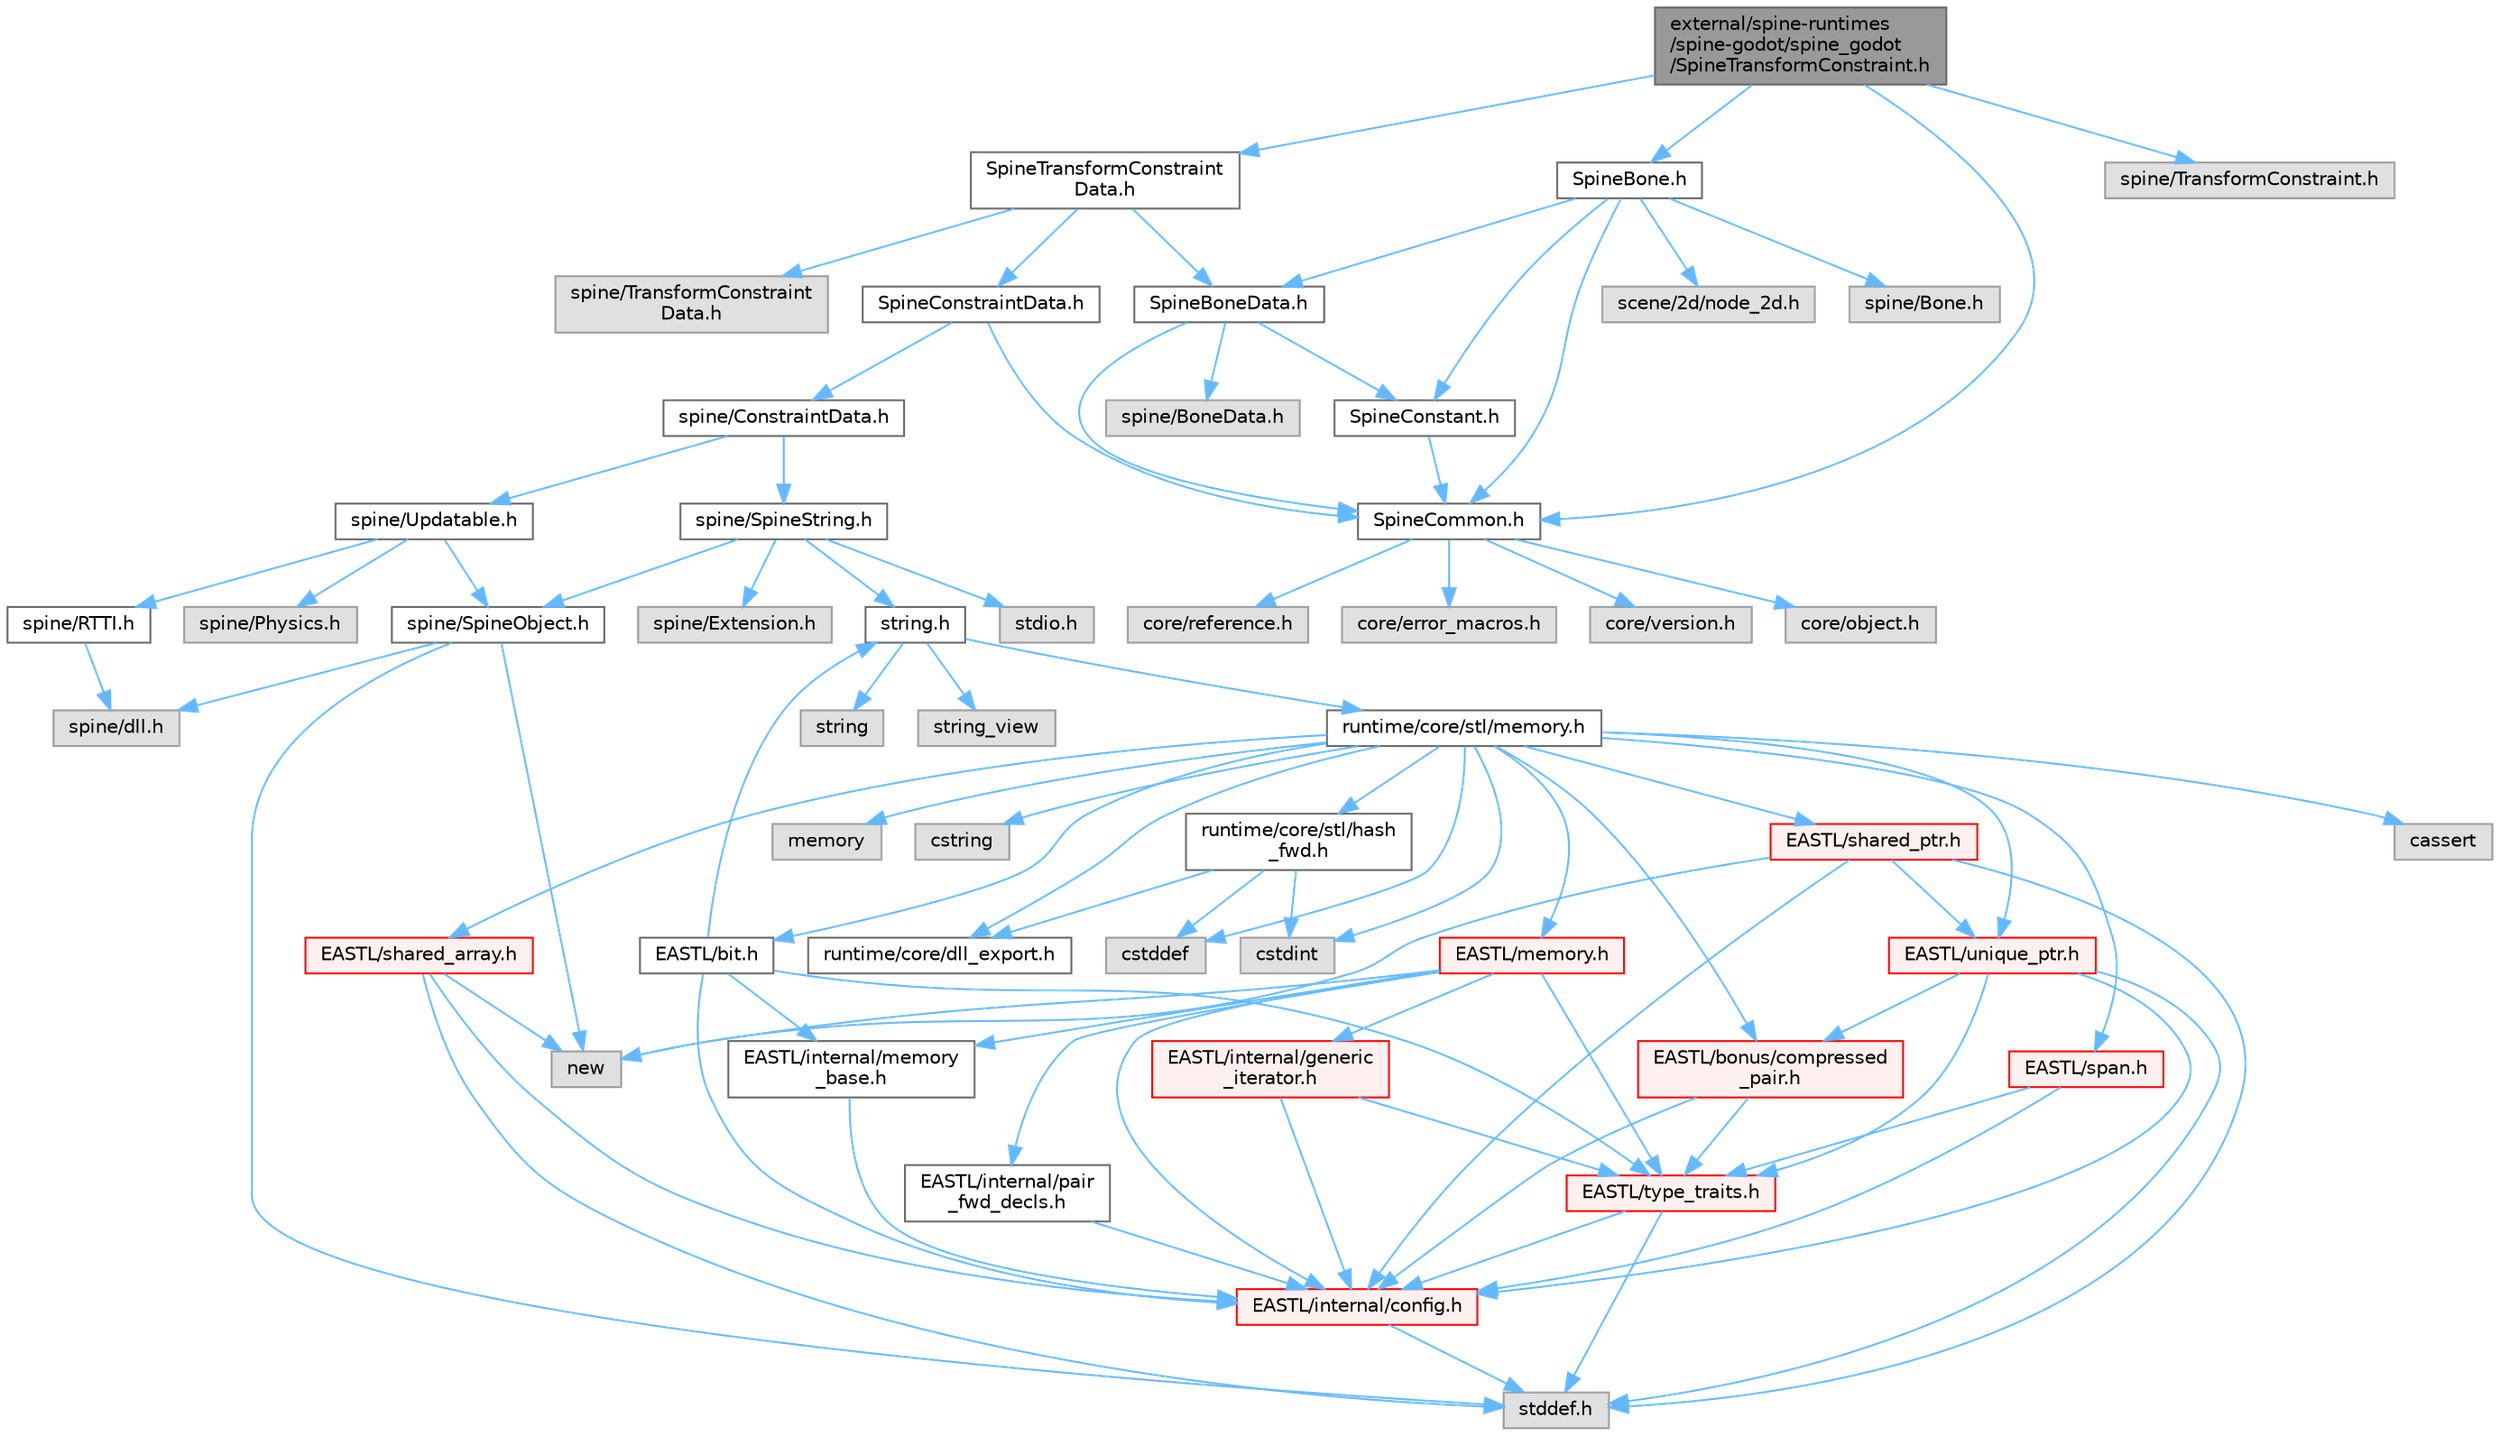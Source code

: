digraph "external/spine-runtimes/spine-godot/spine_godot/SpineTransformConstraint.h"
{
 // LATEX_PDF_SIZE
  bgcolor="transparent";
  edge [fontname=Helvetica,fontsize=10,labelfontname=Helvetica,labelfontsize=10];
  node [fontname=Helvetica,fontsize=10,shape=box,height=0.2,width=0.4];
  Node1 [id="Node000001",label="external/spine-runtimes\l/spine-godot/spine_godot\l/SpineTransformConstraint.h",height=0.2,width=0.4,color="gray40", fillcolor="grey60", style="filled", fontcolor="black",tooltip=" "];
  Node1 -> Node2 [id="edge88_Node000001_Node000002",color="steelblue1",style="solid",tooltip=" "];
  Node2 [id="Node000002",label="SpineCommon.h",height=0.2,width=0.4,color="grey40", fillcolor="white", style="filled",URL="$_spine_common_8h.html",tooltip=" "];
  Node2 -> Node3 [id="edge89_Node000002_Node000003",color="steelblue1",style="solid",tooltip=" "];
  Node3 [id="Node000003",label="core/version.h",height=0.2,width=0.4,color="grey60", fillcolor="#E0E0E0", style="filled",tooltip=" "];
  Node2 -> Node4 [id="edge90_Node000002_Node000004",color="steelblue1",style="solid",tooltip=" "];
  Node4 [id="Node000004",label="core/object.h",height=0.2,width=0.4,color="grey60", fillcolor="#E0E0E0", style="filled",tooltip=" "];
  Node2 -> Node5 [id="edge91_Node000002_Node000005",color="steelblue1",style="solid",tooltip=" "];
  Node5 [id="Node000005",label="core/reference.h",height=0.2,width=0.4,color="grey60", fillcolor="#E0E0E0", style="filled",tooltip=" "];
  Node2 -> Node6 [id="edge92_Node000002_Node000006",color="steelblue1",style="solid",tooltip=" "];
  Node6 [id="Node000006",label="core/error_macros.h",height=0.2,width=0.4,color="grey60", fillcolor="#E0E0E0", style="filled",tooltip=" "];
  Node1 -> Node7 [id="edge93_Node000001_Node000007",color="steelblue1",style="solid",tooltip=" "];
  Node7 [id="Node000007",label="SpineTransformConstraint\lData.h",height=0.2,width=0.4,color="grey40", fillcolor="white", style="filled",URL="$_spine_transform_constraint_data_8h.html",tooltip=" "];
  Node7 -> Node8 [id="edge94_Node000007_Node000008",color="steelblue1",style="solid",tooltip=" "];
  Node8 [id="Node000008",label="SpineConstraintData.h",height=0.2,width=0.4,color="grey40", fillcolor="white", style="filled",URL="$_spine_constraint_data_8h.html",tooltip=" "];
  Node8 -> Node2 [id="edge95_Node000008_Node000002",color="steelblue1",style="solid",tooltip=" "];
  Node8 -> Node9 [id="edge96_Node000008_Node000009",color="steelblue1",style="solid",tooltip=" "];
  Node9 [id="Node000009",label="spine/ConstraintData.h",height=0.2,width=0.4,color="grey40", fillcolor="white", style="filled",URL="$_constraint_data_8h.html",tooltip=" "];
  Node9 -> Node10 [id="edge97_Node000009_Node000010",color="steelblue1",style="solid",tooltip=" "];
  Node10 [id="Node000010",label="spine/Updatable.h",height=0.2,width=0.4,color="grey40", fillcolor="white", style="filled",URL="$_updatable_8h.html",tooltip=" "];
  Node10 -> Node11 [id="edge98_Node000010_Node000011",color="steelblue1",style="solid",tooltip=" "];
  Node11 [id="Node000011",label="spine/RTTI.h",height=0.2,width=0.4,color="grey40", fillcolor="white", style="filled",URL="$_r_t_t_i_8h.html",tooltip=" "];
  Node11 -> Node12 [id="edge99_Node000011_Node000012",color="steelblue1",style="solid",tooltip=" "];
  Node12 [id="Node000012",label="spine/dll.h",height=0.2,width=0.4,color="grey60", fillcolor="#E0E0E0", style="filled",tooltip=" "];
  Node10 -> Node13 [id="edge100_Node000010_Node000013",color="steelblue1",style="solid",tooltip=" "];
  Node13 [id="Node000013",label="spine/SpineObject.h",height=0.2,width=0.4,color="grey40", fillcolor="white", style="filled",URL="$_spine_object_8h.html",tooltip=" "];
  Node13 -> Node14 [id="edge101_Node000013_Node000014",color="steelblue1",style="solid",tooltip=" "];
  Node14 [id="Node000014",label="new",height=0.2,width=0.4,color="grey60", fillcolor="#E0E0E0", style="filled",tooltip=" "];
  Node13 -> Node15 [id="edge102_Node000013_Node000015",color="steelblue1",style="solid",tooltip=" "];
  Node15 [id="Node000015",label="stddef.h",height=0.2,width=0.4,color="grey60", fillcolor="#E0E0E0", style="filled",tooltip=" "];
  Node13 -> Node12 [id="edge103_Node000013_Node000012",color="steelblue1",style="solid",tooltip=" "];
  Node10 -> Node16 [id="edge104_Node000010_Node000016",color="steelblue1",style="solid",tooltip=" "];
  Node16 [id="Node000016",label="spine/Physics.h",height=0.2,width=0.4,color="grey60", fillcolor="#E0E0E0", style="filled",tooltip=" "];
  Node9 -> Node17 [id="edge105_Node000009_Node000017",color="steelblue1",style="solid",tooltip=" "];
  Node17 [id="Node000017",label="spine/SpineString.h",height=0.2,width=0.4,color="grey40", fillcolor="white", style="filled",URL="$_spine_string_8h.html",tooltip=" "];
  Node17 -> Node13 [id="edge106_Node000017_Node000013",color="steelblue1",style="solid",tooltip=" "];
  Node17 -> Node18 [id="edge107_Node000017_Node000018",color="steelblue1",style="solid",tooltip=" "];
  Node18 [id="Node000018",label="spine/Extension.h",height=0.2,width=0.4,color="grey60", fillcolor="#E0E0E0", style="filled",tooltip=" "];
  Node17 -> Node19 [id="edge108_Node000017_Node000019",color="steelblue1",style="solid",tooltip=" "];
  Node19 [id="Node000019",label="string.h",height=0.2,width=0.4,color="grey40", fillcolor="white", style="filled",URL="$string_8h.html",tooltip=" "];
  Node19 -> Node20 [id="edge109_Node000019_Node000020",color="steelblue1",style="solid",tooltip=" "];
  Node20 [id="Node000020",label="string",height=0.2,width=0.4,color="grey60", fillcolor="#E0E0E0", style="filled",tooltip=" "];
  Node19 -> Node21 [id="edge110_Node000019_Node000021",color="steelblue1",style="solid",tooltip=" "];
  Node21 [id="Node000021",label="string_view",height=0.2,width=0.4,color="grey60", fillcolor="#E0E0E0", style="filled",tooltip=" "];
  Node19 -> Node22 [id="edge111_Node000019_Node000022",color="steelblue1",style="solid",tooltip=" "];
  Node22 [id="Node000022",label="runtime/core/stl/memory.h",height=0.2,width=0.4,color="grey40", fillcolor="white", style="filled",URL="$runtime_2core_2stl_2memory_8h.html",tooltip=" "];
  Node22 -> Node23 [id="edge112_Node000022_Node000023",color="steelblue1",style="solid",tooltip=" "];
  Node23 [id="Node000023",label="cstddef",height=0.2,width=0.4,color="grey60", fillcolor="#E0E0E0", style="filled",tooltip=" "];
  Node22 -> Node24 [id="edge113_Node000022_Node000024",color="steelblue1",style="solid",tooltip=" "];
  Node24 [id="Node000024",label="cstdint",height=0.2,width=0.4,color="grey60", fillcolor="#E0E0E0", style="filled",tooltip=" "];
  Node22 -> Node25 [id="edge114_Node000022_Node000025",color="steelblue1",style="solid",tooltip=" "];
  Node25 [id="Node000025",label="cassert",height=0.2,width=0.4,color="grey60", fillcolor="#E0E0E0", style="filled",tooltip=" "];
  Node22 -> Node26 [id="edge115_Node000022_Node000026",color="steelblue1",style="solid",tooltip=" "];
  Node26 [id="Node000026",label="memory",height=0.2,width=0.4,color="grey60", fillcolor="#E0E0E0", style="filled",tooltip=" "];
  Node22 -> Node27 [id="edge116_Node000022_Node000027",color="steelblue1",style="solid",tooltip=" "];
  Node27 [id="Node000027",label="cstring",height=0.2,width=0.4,color="grey60", fillcolor="#E0E0E0", style="filled",tooltip=" "];
  Node22 -> Node28 [id="edge117_Node000022_Node000028",color="steelblue1",style="solid",tooltip=" "];
  Node28 [id="Node000028",label="EASTL/bit.h",height=0.2,width=0.4,color="grey40", fillcolor="white", style="filled",URL="$bit_8h.html",tooltip=" "];
  Node28 -> Node29 [id="edge118_Node000028_Node000029",color="steelblue1",style="solid",tooltip=" "];
  Node29 [id="Node000029",label="EASTL/internal/config.h",height=0.2,width=0.4,color="red", fillcolor="#FFF0F0", style="filled",URL="$runtime_2_e_a_s_t_l_2include_2_e_a_s_t_l_2internal_2config_8h.html",tooltip=" "];
  Node29 -> Node15 [id="edge119_Node000029_Node000015",color="steelblue1",style="solid",tooltip=" "];
  Node28 -> Node37 [id="edge120_Node000028_Node000037",color="steelblue1",style="solid",tooltip=" "];
  Node37 [id="Node000037",label="EASTL/internal/memory\l_base.h",height=0.2,width=0.4,color="grey40", fillcolor="white", style="filled",URL="$memory__base_8h.html",tooltip=" "];
  Node37 -> Node29 [id="edge121_Node000037_Node000029",color="steelblue1",style="solid",tooltip=" "];
  Node28 -> Node38 [id="edge122_Node000028_Node000038",color="steelblue1",style="solid",tooltip=" "];
  Node38 [id="Node000038",label="EASTL/type_traits.h",height=0.2,width=0.4,color="red", fillcolor="#FFF0F0", style="filled",URL="$_e_a_s_t_l_2include_2_e_a_s_t_l_2type__traits_8h.html",tooltip=" "];
  Node38 -> Node29 [id="edge123_Node000038_Node000029",color="steelblue1",style="solid",tooltip=" "];
  Node38 -> Node15 [id="edge124_Node000038_Node000015",color="steelblue1",style="solid",tooltip=" "];
  Node28 -> Node19 [id="edge125_Node000028_Node000019",color="steelblue1",style="solid",tooltip=" "];
  Node22 -> Node48 [id="edge126_Node000022_Node000048",color="steelblue1",style="solid",tooltip=" "];
  Node48 [id="Node000048",label="EASTL/memory.h",height=0.2,width=0.4,color="red", fillcolor="#FFF0F0", style="filled",URL="$runtime_2_e_a_s_t_l_2include_2_e_a_s_t_l_2memory_8h.html",tooltip=" "];
  Node48 -> Node29 [id="edge127_Node000048_Node000029",color="steelblue1",style="solid",tooltip=" "];
  Node48 -> Node37 [id="edge128_Node000048_Node000037",color="steelblue1",style="solid",tooltip=" "];
  Node48 -> Node49 [id="edge129_Node000048_Node000049",color="steelblue1",style="solid",tooltip=" "];
  Node49 [id="Node000049",label="EASTL/internal/generic\l_iterator.h",height=0.2,width=0.4,color="red", fillcolor="#FFF0F0", style="filled",URL="$generic__iterator_8h.html",tooltip=" "];
  Node49 -> Node29 [id="edge130_Node000049_Node000029",color="steelblue1",style="solid",tooltip=" "];
  Node49 -> Node38 [id="edge131_Node000049_Node000038",color="steelblue1",style="solid",tooltip=" "];
  Node48 -> Node53 [id="edge132_Node000048_Node000053",color="steelblue1",style="solid",tooltip=" "];
  Node53 [id="Node000053",label="EASTL/internal/pair\l_fwd_decls.h",height=0.2,width=0.4,color="grey40", fillcolor="white", style="filled",URL="$pair__fwd__decls_8h.html",tooltip=" "];
  Node53 -> Node29 [id="edge133_Node000053_Node000029",color="steelblue1",style="solid",tooltip=" "];
  Node48 -> Node38 [id="edge134_Node000048_Node000038",color="steelblue1",style="solid",tooltip=" "];
  Node48 -> Node14 [id="edge135_Node000048_Node000014",color="steelblue1",style="solid",tooltip=" "];
  Node22 -> Node75 [id="edge136_Node000022_Node000075",color="steelblue1",style="solid",tooltip=" "];
  Node75 [id="Node000075",label="EASTL/shared_array.h",height=0.2,width=0.4,color="red", fillcolor="#FFF0F0", style="filled",URL="$shared__array_8h.html",tooltip=" "];
  Node75 -> Node29 [id="edge137_Node000075_Node000029",color="steelblue1",style="solid",tooltip=" "];
  Node75 -> Node14 [id="edge138_Node000075_Node000014",color="steelblue1",style="solid",tooltip=" "];
  Node75 -> Node15 [id="edge139_Node000075_Node000015",color="steelblue1",style="solid",tooltip=" "];
  Node22 -> Node78 [id="edge140_Node000022_Node000078",color="steelblue1",style="solid",tooltip=" "];
  Node78 [id="Node000078",label="EASTL/unique_ptr.h",height=0.2,width=0.4,color="red", fillcolor="#FFF0F0", style="filled",URL="$unique__ptr_8h.html",tooltip=" "];
  Node78 -> Node79 [id="edge141_Node000078_Node000079",color="steelblue1",style="solid",tooltip=" "];
  Node79 [id="Node000079",label="EASTL/bonus/compressed\l_pair.h",height=0.2,width=0.4,color="red", fillcolor="#FFF0F0", style="filled",URL="$compressed__pair_8h.html",tooltip=" "];
  Node79 -> Node29 [id="edge142_Node000079_Node000029",color="steelblue1",style="solid",tooltip=" "];
  Node79 -> Node38 [id="edge143_Node000079_Node000038",color="steelblue1",style="solid",tooltip=" "];
  Node78 -> Node29 [id="edge144_Node000078_Node000029",color="steelblue1",style="solid",tooltip=" "];
  Node78 -> Node38 [id="edge145_Node000078_Node000038",color="steelblue1",style="solid",tooltip=" "];
  Node78 -> Node15 [id="edge146_Node000078_Node000015",color="steelblue1",style="solid",tooltip=" "];
  Node22 -> Node81 [id="edge147_Node000022_Node000081",color="steelblue1",style="solid",tooltip=" "];
  Node81 [id="Node000081",label="EASTL/shared_ptr.h",height=0.2,width=0.4,color="red", fillcolor="#FFF0F0", style="filled",URL="$shared__ptr_8h.html",tooltip=" "];
  Node81 -> Node29 [id="edge148_Node000081_Node000029",color="steelblue1",style="solid",tooltip=" "];
  Node81 -> Node78 [id="edge149_Node000081_Node000078",color="steelblue1",style="solid",tooltip=" "];
  Node81 -> Node14 [id="edge150_Node000081_Node000014",color="steelblue1",style="solid",tooltip=" "];
  Node81 -> Node15 [id="edge151_Node000081_Node000015",color="steelblue1",style="solid",tooltip=" "];
  Node22 -> Node161 [id="edge152_Node000022_Node000161",color="steelblue1",style="solid",tooltip=" "];
  Node161 [id="Node000161",label="EASTL/span.h",height=0.2,width=0.4,color="red", fillcolor="#FFF0F0", style="filled",URL="$span_8h.html",tooltip=" "];
  Node161 -> Node29 [id="edge153_Node000161_Node000029",color="steelblue1",style="solid",tooltip=" "];
  Node161 -> Node38 [id="edge154_Node000161_Node000038",color="steelblue1",style="solid",tooltip=" "];
  Node22 -> Node79 [id="edge155_Node000022_Node000079",color="steelblue1",style="solid",tooltip=" "];
  Node22 -> Node164 [id="edge156_Node000022_Node000164",color="steelblue1",style="solid",tooltip=" "];
  Node164 [id="Node000164",label="runtime/core/dll_export.h",height=0.2,width=0.4,color="grey40", fillcolor="white", style="filled",URL="$dll__export_8h.html",tooltip=" "];
  Node22 -> Node165 [id="edge157_Node000022_Node000165",color="steelblue1",style="solid",tooltip=" "];
  Node165 [id="Node000165",label="runtime/core/stl/hash\l_fwd.h",height=0.2,width=0.4,color="grey40", fillcolor="white", style="filled",URL="$hash__fwd_8h.html",tooltip=" "];
  Node165 -> Node23 [id="edge158_Node000165_Node000023",color="steelblue1",style="solid",tooltip=" "];
  Node165 -> Node24 [id="edge159_Node000165_Node000024",color="steelblue1",style="solid",tooltip=" "];
  Node165 -> Node164 [id="edge160_Node000165_Node000164",color="steelblue1",style="solid",tooltip=" "];
  Node17 -> Node166 [id="edge161_Node000017_Node000166",color="steelblue1",style="solid",tooltip=" "];
  Node166 [id="Node000166",label="stdio.h",height=0.2,width=0.4,color="grey60", fillcolor="#E0E0E0", style="filled",tooltip=" "];
  Node7 -> Node167 [id="edge162_Node000007_Node000167",color="steelblue1",style="solid",tooltip=" "];
  Node167 [id="Node000167",label="SpineBoneData.h",height=0.2,width=0.4,color="grey40", fillcolor="white", style="filled",URL="$_spine_bone_data_8h.html",tooltip=" "];
  Node167 -> Node2 [id="edge163_Node000167_Node000002",color="steelblue1",style="solid",tooltip=" "];
  Node167 -> Node168 [id="edge164_Node000167_Node000168",color="steelblue1",style="solid",tooltip=" "];
  Node168 [id="Node000168",label="SpineConstant.h",height=0.2,width=0.4,color="grey40", fillcolor="white", style="filled",URL="$_spine_constant_8h.html",tooltip=" "];
  Node168 -> Node2 [id="edge165_Node000168_Node000002",color="steelblue1",style="solid",tooltip=" "];
  Node167 -> Node169 [id="edge166_Node000167_Node000169",color="steelblue1",style="solid",tooltip=" "];
  Node169 [id="Node000169",label="spine/BoneData.h",height=0.2,width=0.4,color="grey60", fillcolor="#E0E0E0", style="filled",tooltip=" "];
  Node7 -> Node170 [id="edge167_Node000007_Node000170",color="steelblue1",style="solid",tooltip=" "];
  Node170 [id="Node000170",label="spine/TransformConstraint\lData.h",height=0.2,width=0.4,color="grey60", fillcolor="#E0E0E0", style="filled",tooltip=" "];
  Node1 -> Node171 [id="edge168_Node000001_Node000171",color="steelblue1",style="solid",tooltip=" "];
  Node171 [id="Node000171",label="SpineBone.h",height=0.2,width=0.4,color="grey40", fillcolor="white", style="filled",URL="$_spine_bone_8h.html",tooltip=" "];
  Node171 -> Node2 [id="edge169_Node000171_Node000002",color="steelblue1",style="solid",tooltip=" "];
  Node171 -> Node167 [id="edge170_Node000171_Node000167",color="steelblue1",style="solid",tooltip=" "];
  Node171 -> Node168 [id="edge171_Node000171_Node000168",color="steelblue1",style="solid",tooltip=" "];
  Node171 -> Node172 [id="edge172_Node000171_Node000172",color="steelblue1",style="solid",tooltip=" "];
  Node172 [id="Node000172",label="scene/2d/node_2d.h",height=0.2,width=0.4,color="grey60", fillcolor="#E0E0E0", style="filled",tooltip=" "];
  Node171 -> Node173 [id="edge173_Node000171_Node000173",color="steelblue1",style="solid",tooltip=" "];
  Node173 [id="Node000173",label="spine/Bone.h",height=0.2,width=0.4,color="grey60", fillcolor="#E0E0E0", style="filled",tooltip=" "];
  Node1 -> Node174 [id="edge174_Node000001_Node000174",color="steelblue1",style="solid",tooltip=" "];
  Node174 [id="Node000174",label="spine/TransformConstraint.h",height=0.2,width=0.4,color="grey60", fillcolor="#E0E0E0", style="filled",tooltip=" "];
}
